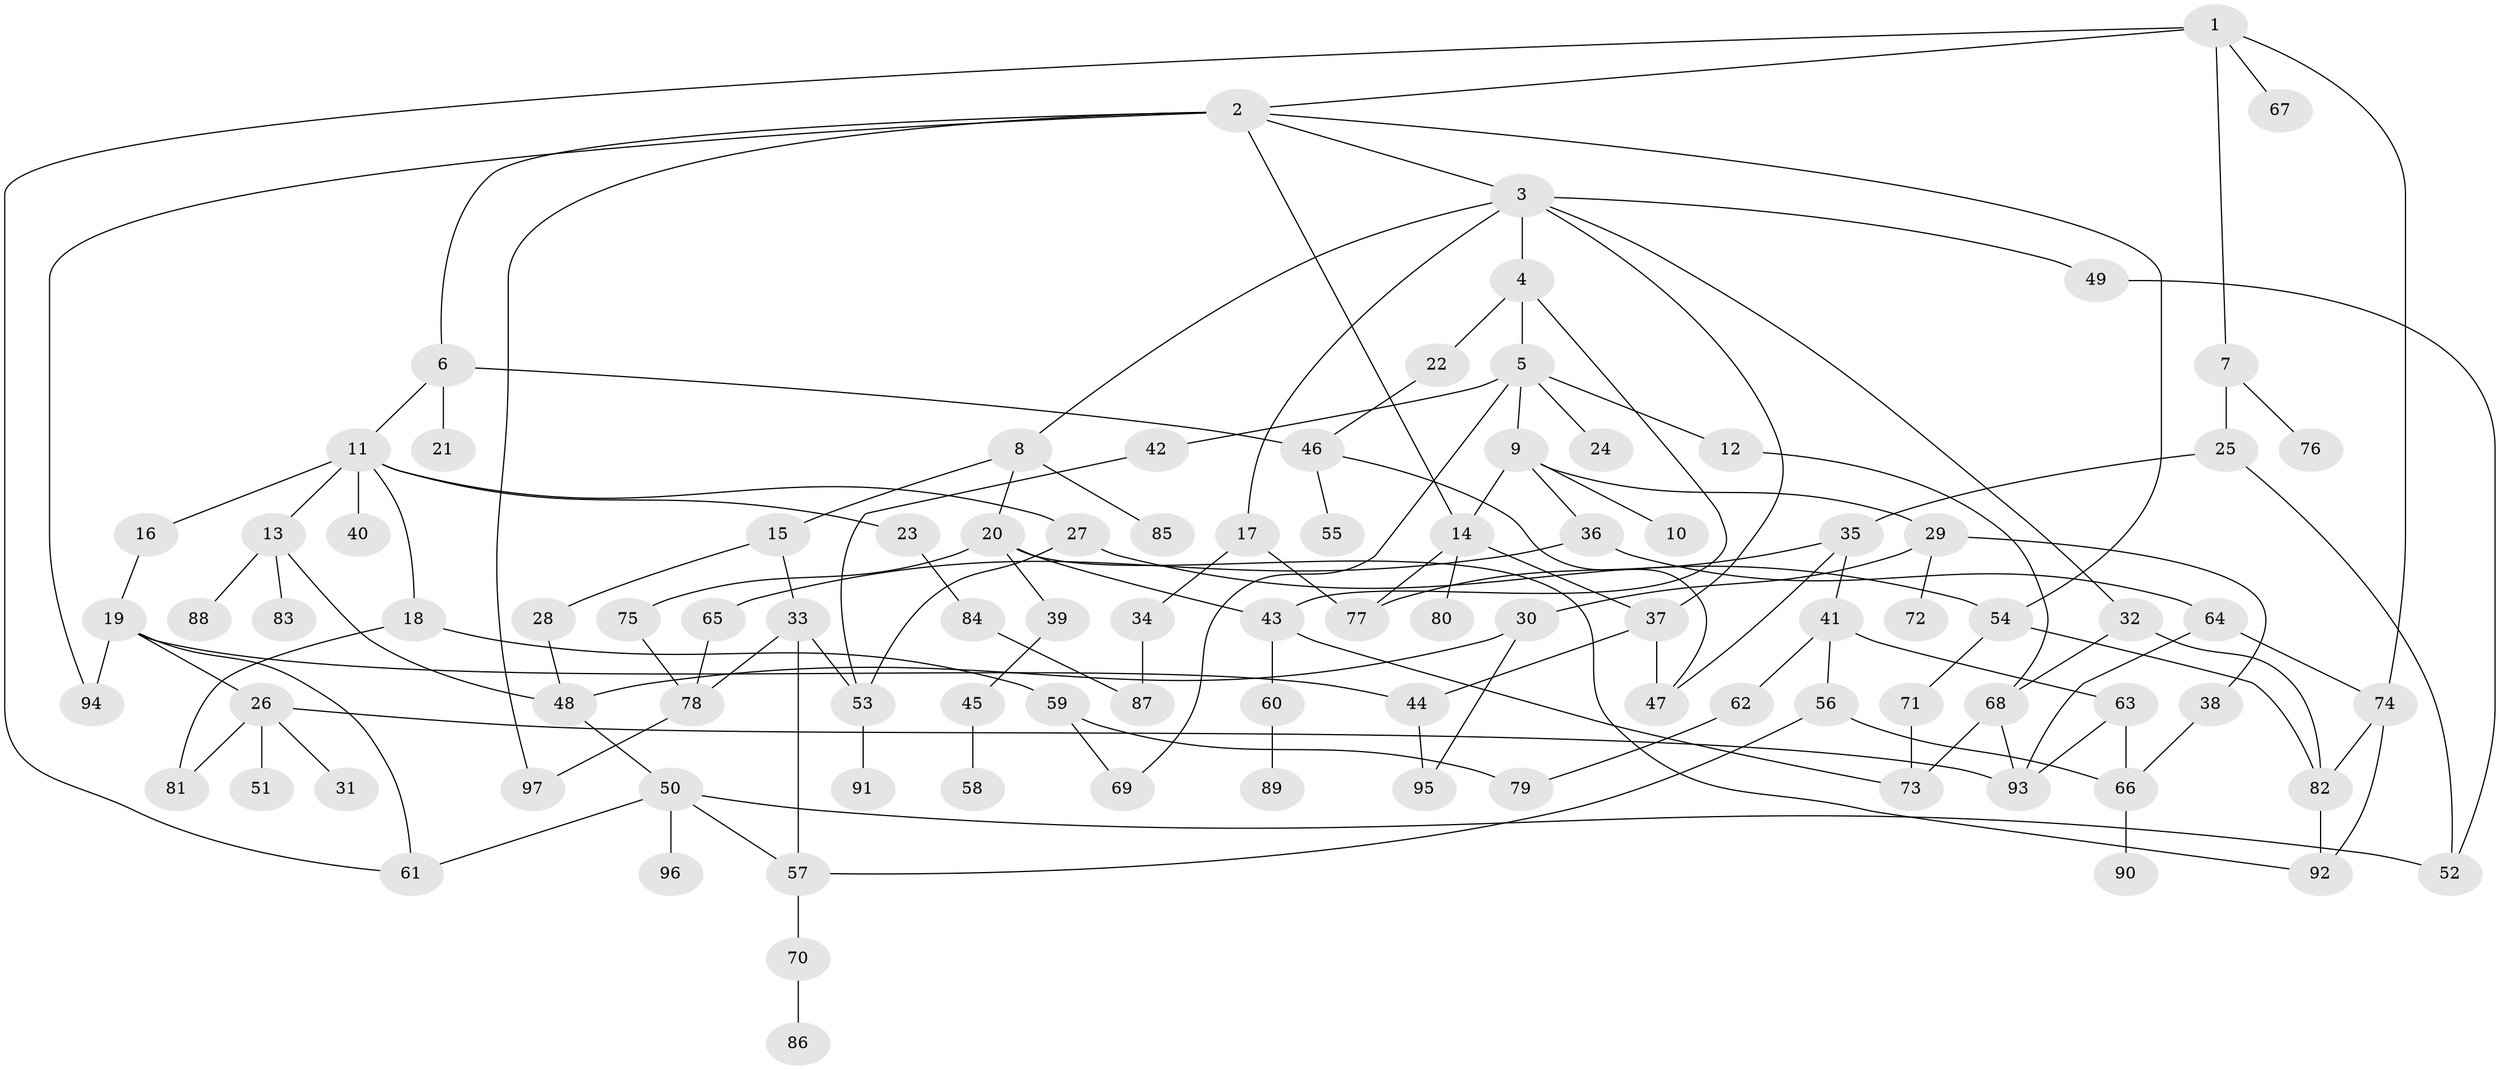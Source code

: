 // Generated by graph-tools (version 1.1) at 2025/34/03/09/25 02:34:13]
// undirected, 97 vertices, 138 edges
graph export_dot {
graph [start="1"]
  node [color=gray90,style=filled];
  1;
  2;
  3;
  4;
  5;
  6;
  7;
  8;
  9;
  10;
  11;
  12;
  13;
  14;
  15;
  16;
  17;
  18;
  19;
  20;
  21;
  22;
  23;
  24;
  25;
  26;
  27;
  28;
  29;
  30;
  31;
  32;
  33;
  34;
  35;
  36;
  37;
  38;
  39;
  40;
  41;
  42;
  43;
  44;
  45;
  46;
  47;
  48;
  49;
  50;
  51;
  52;
  53;
  54;
  55;
  56;
  57;
  58;
  59;
  60;
  61;
  62;
  63;
  64;
  65;
  66;
  67;
  68;
  69;
  70;
  71;
  72;
  73;
  74;
  75;
  76;
  77;
  78;
  79;
  80;
  81;
  82;
  83;
  84;
  85;
  86;
  87;
  88;
  89;
  90;
  91;
  92;
  93;
  94;
  95;
  96;
  97;
  1 -- 2;
  1 -- 7;
  1 -- 61;
  1 -- 67;
  1 -- 74;
  2 -- 3;
  2 -- 6;
  2 -- 14;
  2 -- 54;
  2 -- 94;
  2 -- 97;
  3 -- 4;
  3 -- 8;
  3 -- 17;
  3 -- 32;
  3 -- 37;
  3 -- 49;
  4 -- 5;
  4 -- 22;
  4 -- 43;
  5 -- 9;
  5 -- 12;
  5 -- 24;
  5 -- 42;
  5 -- 69;
  6 -- 11;
  6 -- 21;
  6 -- 46;
  7 -- 25;
  7 -- 76;
  8 -- 15;
  8 -- 20;
  8 -- 85;
  9 -- 10;
  9 -- 29;
  9 -- 36;
  9 -- 14;
  11 -- 13;
  11 -- 16;
  11 -- 18;
  11 -- 23;
  11 -- 27;
  11 -- 40;
  12 -- 68;
  13 -- 83;
  13 -- 88;
  13 -- 48;
  14 -- 80;
  14 -- 77;
  14 -- 37;
  15 -- 28;
  15 -- 33;
  16 -- 19;
  17 -- 34;
  17 -- 77;
  18 -- 59;
  18 -- 81;
  19 -- 26;
  19 -- 44;
  19 -- 61;
  19 -- 94;
  20 -- 39;
  20 -- 43;
  20 -- 75;
  20 -- 92;
  22 -- 46;
  23 -- 84;
  25 -- 35;
  25 -- 52;
  26 -- 31;
  26 -- 51;
  26 -- 81;
  26 -- 93;
  27 -- 53;
  27 -- 54;
  28 -- 48;
  29 -- 30;
  29 -- 38;
  29 -- 72;
  30 -- 48;
  30 -- 95;
  32 -- 68;
  32 -- 82;
  33 -- 53;
  33 -- 57;
  33 -- 78;
  34 -- 87;
  35 -- 41;
  35 -- 77;
  35 -- 47;
  36 -- 64;
  36 -- 65;
  37 -- 44;
  37 -- 47;
  38 -- 66;
  39 -- 45;
  41 -- 56;
  41 -- 62;
  41 -- 63;
  42 -- 53;
  43 -- 60;
  43 -- 73;
  44 -- 95;
  45 -- 58;
  46 -- 55;
  46 -- 47;
  48 -- 50;
  49 -- 52;
  50 -- 96;
  50 -- 52;
  50 -- 57;
  50 -- 61;
  53 -- 91;
  54 -- 71;
  54 -- 82;
  56 -- 57;
  56 -- 66;
  57 -- 70;
  59 -- 69;
  59 -- 79;
  60 -- 89;
  62 -- 79;
  63 -- 66;
  63 -- 93;
  64 -- 74;
  64 -- 93;
  65 -- 78;
  66 -- 90;
  68 -- 73;
  68 -- 93;
  70 -- 86;
  71 -- 73;
  74 -- 92;
  74 -- 82;
  75 -- 78;
  78 -- 97;
  82 -- 92;
  84 -- 87;
}
